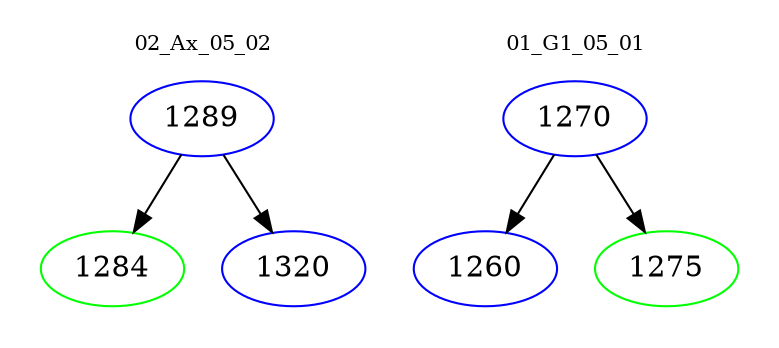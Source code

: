 digraph{
subgraph cluster_0 {
color = white
label = "02_Ax_05_02";
fontsize=10;
T0_1289 [label="1289", color="blue"]
T0_1289 -> T0_1284 [color="black"]
T0_1284 [label="1284", color="green"]
T0_1289 -> T0_1320 [color="black"]
T0_1320 [label="1320", color="blue"]
}
subgraph cluster_1 {
color = white
label = "01_G1_05_01";
fontsize=10;
T1_1270 [label="1270", color="blue"]
T1_1270 -> T1_1260 [color="black"]
T1_1260 [label="1260", color="blue"]
T1_1270 -> T1_1275 [color="black"]
T1_1275 [label="1275", color="green"]
}
}

